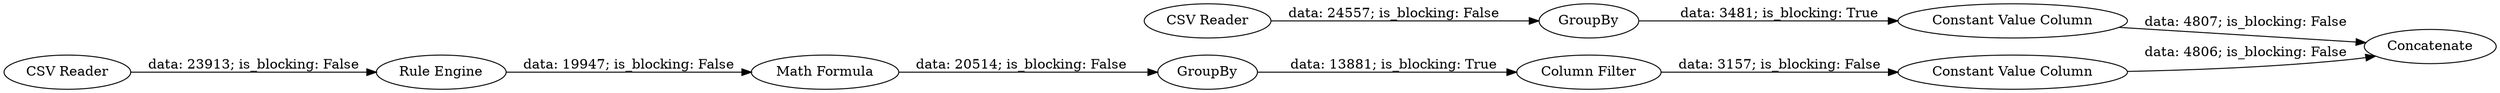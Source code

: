 digraph {
	"-8670182321411066057_11" [label="Constant Value Column"]
	"-8670182321411066057_9" [label="Rule Engine"]
	"-8670182321411066057_8" [label=GroupBy]
	"-8670182321411066057_1" [label="CSV Reader"]
	"-8670182321411066057_6" [label="CSV Reader"]
	"-8670182321411066057_16" [label=Concatenate]
	"-8670182321411066057_12" [label=GroupBy]
	"-8670182321411066057_10" [label="Column Filter"]
	"-8670182321411066057_7" [label="Math Formula"]
	"-8670182321411066057_13" [label="Constant Value Column"]
	"-8670182321411066057_8" -> "-8670182321411066057_10" [label="data: 13881; is_blocking: True"]
	"-8670182321411066057_10" -> "-8670182321411066057_11" [label="data: 3157; is_blocking: False"]
	"-8670182321411066057_6" -> "-8670182321411066057_9" [label="data: 23913; is_blocking: False"]
	"-8670182321411066057_7" -> "-8670182321411066057_8" [label="data: 20514; is_blocking: False"]
	"-8670182321411066057_11" -> "-8670182321411066057_16" [label="data: 4806; is_blocking: False"]
	"-8670182321411066057_1" -> "-8670182321411066057_12" [label="data: 24557; is_blocking: False"]
	"-8670182321411066057_12" -> "-8670182321411066057_13" [label="data: 3481; is_blocking: True"]
	"-8670182321411066057_13" -> "-8670182321411066057_16" [label="data: 4807; is_blocking: False"]
	"-8670182321411066057_9" -> "-8670182321411066057_7" [label="data: 19947; is_blocking: False"]
	rankdir=LR
}
